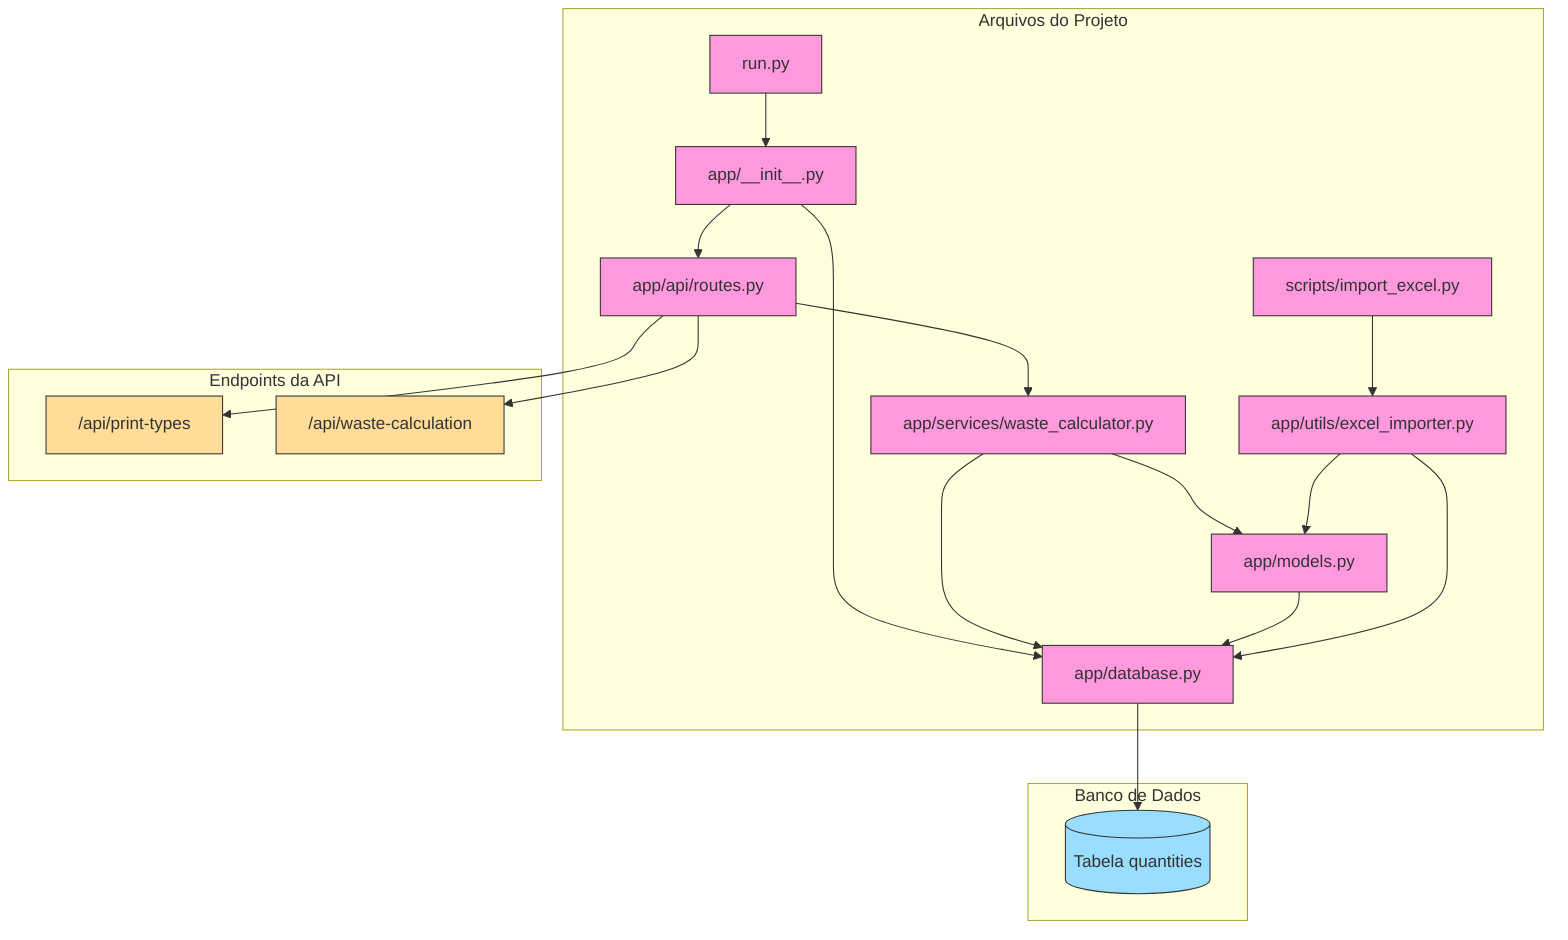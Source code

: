 flowchart TD
    subgraph Files["Arquivos do Projeto"]
        main[run.py] --> app_init
        app_init[app/__init__.py] --> routes & db
        routes[app/api/routes.py] --> services
        services[app/services/waste_calculator.py] --> models & db
        models[app/models.py] --> db[app/database.py]
        excel[app/utils/excel_importer.py] --> models & db
        script[scripts/import_excel.py] --> excel
    end
    
    subgraph Database["Banco de Dados"]
        quantities[(Tabela quantities)]
    end
    
    subgraph APIs["Endpoints da API"]
        get_types["/api/print-types"]
        calc_waste["/api/waste-calculation"]
    end
    
    routes --> get_types & calc_waste
    db --> quantities
    
    classDef files fill:#f9d,stroke:#333,stroke-width:1px;
    classDef database fill:#9df,stroke:#333,stroke-width:1px;
    classDef apis fill:#fd9,stroke:#333,stroke-width:1px;
    
    class main,app_init,routes,services,models,db,excel,script files;
    class quantities database;
    class get_types,calc_waste apis;